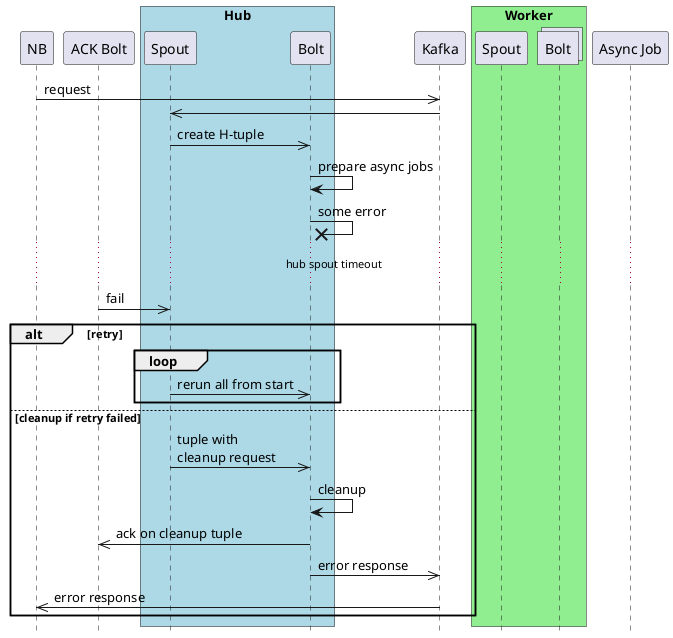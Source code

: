 v6

@startuml
hide footbox

participant NB
participant "ACK Bolt" as ack

box "Hub" #LightBlue
    participant "Spout" as sp_hub
    participant "Bolt" as bolt_hub
end box

participant "Kafka" as bus
box "Worker" #LightGreen
    participant "Spout" as sp_work
    collections "Bolt" as bolt_work
end box

participant "Async Job" as async_job

NB ->> bus : request
sp_hub <<- bus
sp_hub ->> bolt_hub : create H-tuple
bolt_hub -> bolt_hub : prepare async jobs

bolt_hub ->x bolt_hub: some error
... hub spout timeout ...
ack ->> sp_hub : fail
alt retry
    loop
        sp_hub ->> bolt_hub: rerun all from start
    end
else cleanup if retry failed
    sp_hub ->> bolt_hub : tuple with\ncleanup request
    bolt_hub -> bolt_hub : cleanup
    bolt_hub ->> ack: ack on cleanup tuple
    bolt_hub ->> bus: error response
    bus ->> NB: error response
end


@enduml